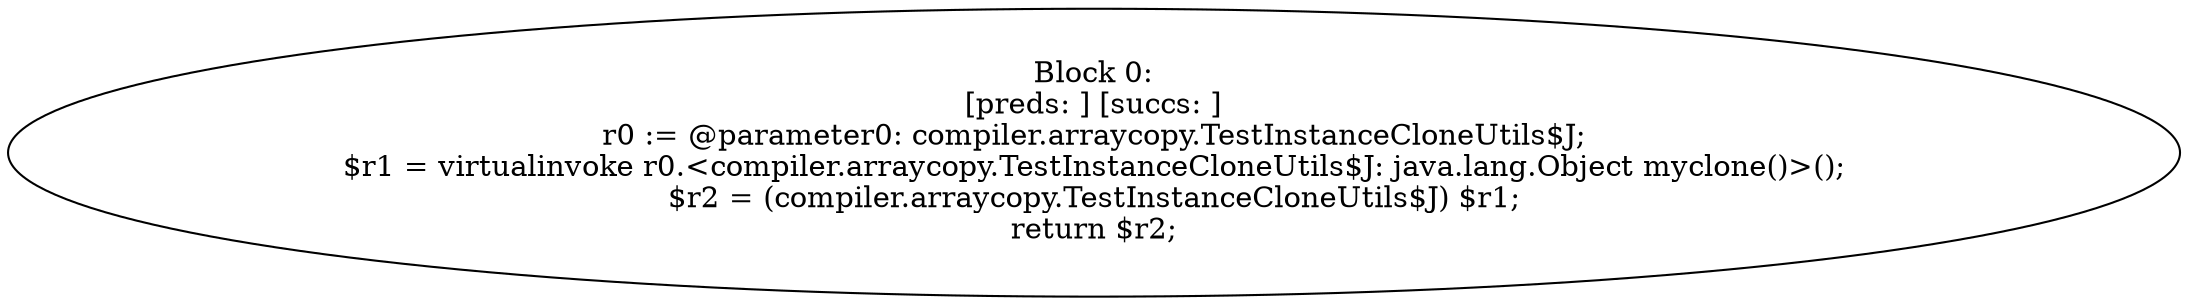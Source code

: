 digraph "unitGraph" {
    "Block 0:
[preds: ] [succs: ]
r0 := @parameter0: compiler.arraycopy.TestInstanceCloneUtils$J;
$r1 = virtualinvoke r0.<compiler.arraycopy.TestInstanceCloneUtils$J: java.lang.Object myclone()>();
$r2 = (compiler.arraycopy.TestInstanceCloneUtils$J) $r1;
return $r2;
"
}
